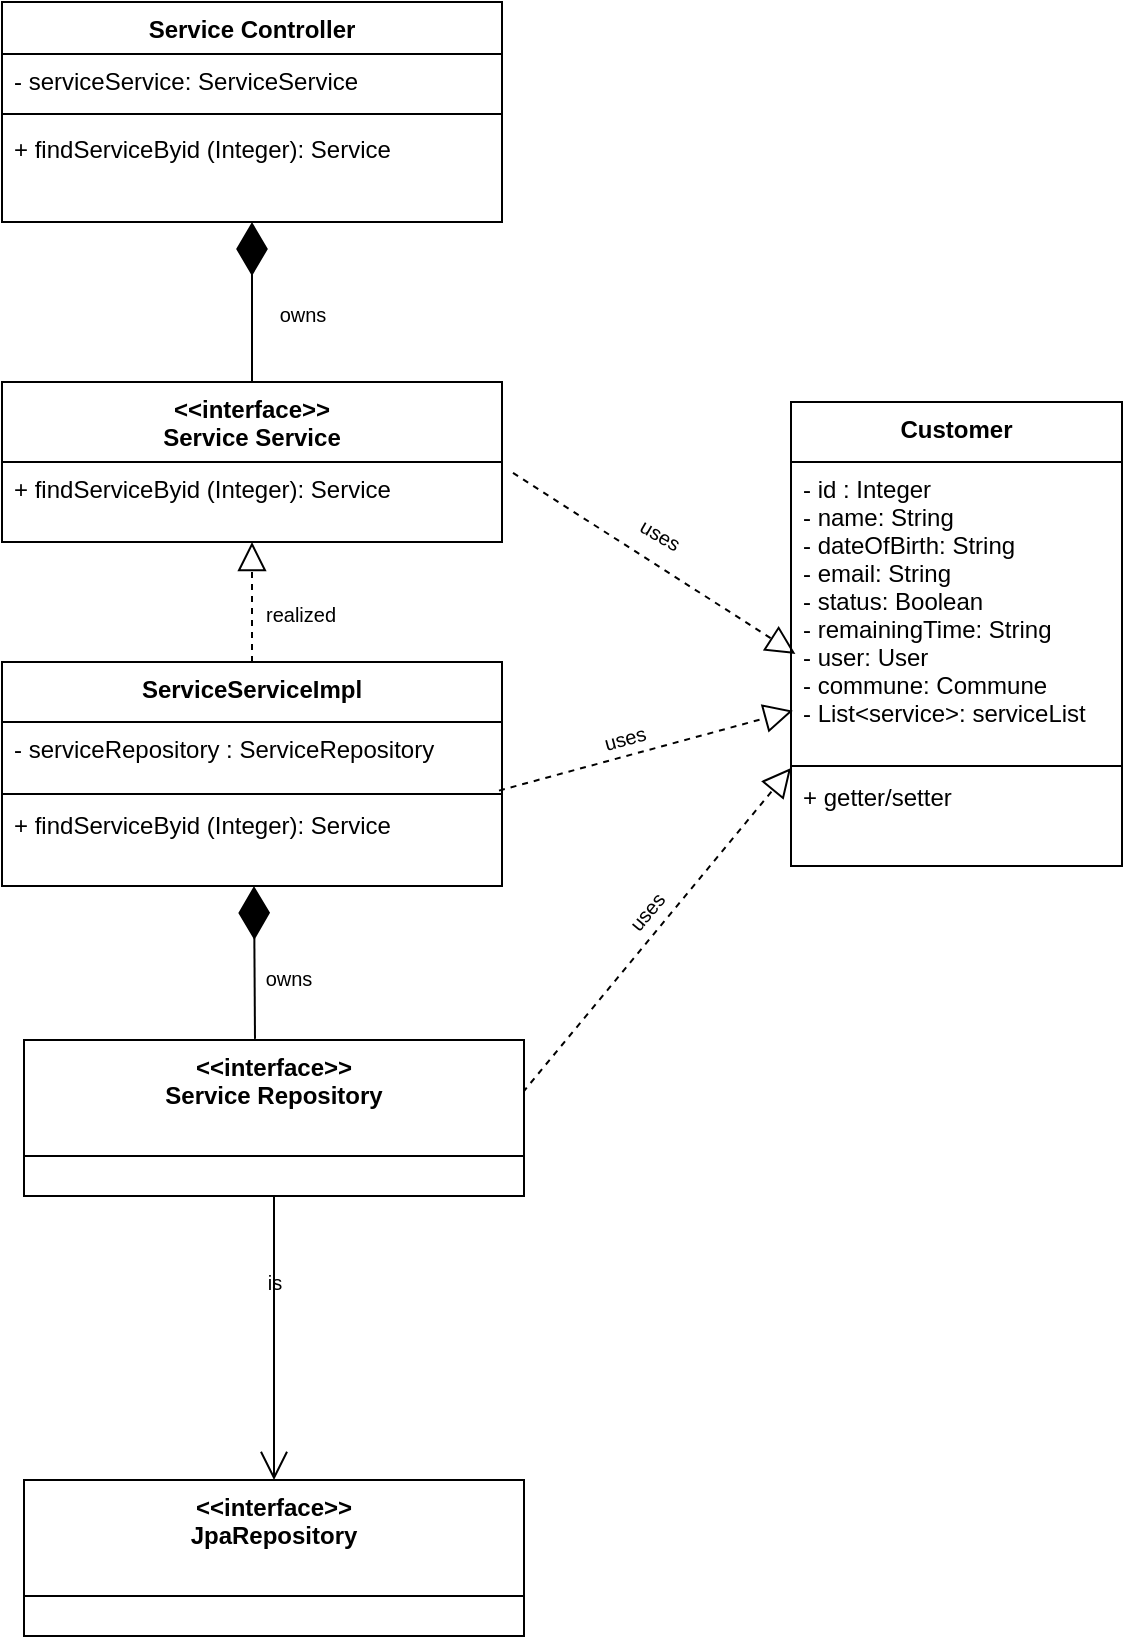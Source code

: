 <mxfile version="20.2.3" type="device"><diagram id="C5RBs43oDa-KdzZeNtuy" name="Page-1"><mxGraphModel dx="11" dy="3121" grid="1" gridSize="10" guides="1" tooltips="1" connect="1" arrows="1" fold="1" page="1" pageScale="1" pageWidth="827" pageHeight="1169" math="0" shadow="0"><root><mxCell id="WIyWlLk6GJQsqaUBKTNV-0"/><mxCell id="WIyWlLk6GJQsqaUBKTNV-1" parent="WIyWlLk6GJQsqaUBKTNV-0"/><mxCell id="0q4zFzWympOafhljlDaw-77" value="Customer" style="swimlane;fontStyle=1;align=center;verticalAlign=top;childLayout=stackLayout;horizontal=1;startSize=30;horizontalStack=0;resizeParent=1;resizeLast=0;collapsible=1;marginBottom=0;rounded=0;shadow=0;strokeWidth=1;" parent="WIyWlLk6GJQsqaUBKTNV-1" vertex="1"><mxGeometry x="2154.5" y="-2080" width="165.5" height="232" as="geometry"><mxRectangle x="230" y="140" width="160" height="26" as="alternateBounds"/></mxGeometry></mxCell><mxCell id="0q4zFzWympOafhljlDaw-78" value="- id : Integer&#10;- name: String&#10;- dateOfBirth: String&#10;- email: String&#10;- status: Boolean&#10;- remainingTime: String&#10;- user: User&#10;- commune: Commune&#10;- List&lt;service&gt;: serviceList" style="text;align=left;verticalAlign=top;spacingLeft=4;spacingRight=4;overflow=hidden;rotatable=0;points=[[0,0.5],[1,0.5]];portConstraint=eastwest;" parent="0q4zFzWympOafhljlDaw-77" vertex="1"><mxGeometry y="30" width="165.5" height="150" as="geometry"/></mxCell><mxCell id="0q4zFzWympOafhljlDaw-79" value="" style="line;html=1;strokeWidth=1;align=left;verticalAlign=middle;spacingTop=-1;spacingLeft=3;spacingRight=3;rotatable=0;labelPosition=right;points=[];portConstraint=eastwest;" parent="0q4zFzWympOafhljlDaw-77" vertex="1"><mxGeometry y="180" width="165.5" height="4" as="geometry"/></mxCell><mxCell id="0q4zFzWympOafhljlDaw-80" value="+ getter/setter" style="text;align=left;verticalAlign=top;spacingLeft=4;spacingRight=4;overflow=hidden;rotatable=0;points=[[0,0.5],[1,0.5]];portConstraint=eastwest;" parent="0q4zFzWympOafhljlDaw-77" vertex="1"><mxGeometry y="184" width="165.5" height="48" as="geometry"/></mxCell><mxCell id="0q4zFzWympOafhljlDaw-103" value="Service Controller" style="swimlane;fontStyle=1;align=center;verticalAlign=top;childLayout=stackLayout;horizontal=1;startSize=26;horizontalStack=0;resizeParent=1;resizeLast=0;collapsible=1;marginBottom=0;rounded=0;shadow=0;strokeWidth=1;" parent="WIyWlLk6GJQsqaUBKTNV-1" vertex="1"><mxGeometry x="1760" y="-2280" width="250" height="110" as="geometry"><mxRectangle x="230" y="140" width="160" height="26" as="alternateBounds"/></mxGeometry></mxCell><mxCell id="0q4zFzWympOafhljlDaw-104" value="- serviceService: ServiceService" style="text;align=left;verticalAlign=top;spacingLeft=4;spacingRight=4;overflow=hidden;rotatable=0;points=[[0,0.5],[1,0.5]];portConstraint=eastwest;" parent="0q4zFzWympOafhljlDaw-103" vertex="1"><mxGeometry y="26" width="250" height="26" as="geometry"/></mxCell><mxCell id="0q4zFzWympOafhljlDaw-105" value="" style="line;html=1;strokeWidth=1;align=left;verticalAlign=middle;spacingTop=-1;spacingLeft=3;spacingRight=3;rotatable=0;labelPosition=right;points=[];portConstraint=eastwest;" parent="0q4zFzWympOafhljlDaw-103" vertex="1"><mxGeometry y="52" width="250" height="8" as="geometry"/></mxCell><mxCell id="0q4zFzWympOafhljlDaw-106" value="+ findServiceByid (Integer): Service" style="text;align=left;verticalAlign=top;spacingLeft=4;spacingRight=4;overflow=hidden;rotatable=0;points=[[0,0.5],[1,0.5]];portConstraint=eastwest;" parent="0q4zFzWympOafhljlDaw-103" vertex="1"><mxGeometry y="60" width="250" height="50" as="geometry"/></mxCell><mxCell id="0q4zFzWympOafhljlDaw-107" value="&lt;&lt;interface&gt;&gt;&#10;Service Service" style="swimlane;fontStyle=1;align=center;verticalAlign=top;childLayout=stackLayout;horizontal=1;startSize=40;horizontalStack=0;resizeParent=1;resizeLast=0;collapsible=1;marginBottom=0;rounded=0;shadow=0;strokeWidth=1;" parent="WIyWlLk6GJQsqaUBKTNV-1" vertex="1"><mxGeometry x="1760" y="-2090" width="250" height="80" as="geometry"><mxRectangle x="230" y="140" width="160" height="26" as="alternateBounds"/></mxGeometry></mxCell><mxCell id="0q4zFzWympOafhljlDaw-108" value="+ findServiceByid (Integer): Service" style="text;align=left;verticalAlign=top;spacingLeft=4;spacingRight=4;overflow=hidden;rotatable=0;points=[[0,0.5],[1,0.5]];portConstraint=eastwest;" parent="0q4zFzWympOafhljlDaw-107" vertex="1"><mxGeometry y="40" width="250" height="34" as="geometry"/></mxCell><mxCell id="0q4zFzWympOafhljlDaw-109" value="ServiceServiceImpl" style="swimlane;fontStyle=1;align=center;verticalAlign=top;childLayout=stackLayout;horizontal=1;startSize=30;horizontalStack=0;resizeParent=1;resizeLast=0;collapsible=1;marginBottom=0;rounded=0;shadow=0;strokeWidth=1;" parent="WIyWlLk6GJQsqaUBKTNV-1" vertex="1"><mxGeometry x="1760" y="-1950" width="250" height="112" as="geometry"><mxRectangle x="230" y="140" width="160" height="26" as="alternateBounds"/></mxGeometry></mxCell><mxCell id="0q4zFzWympOafhljlDaw-110" value="- serviceRepository : ServiceRepository" style="text;align=left;verticalAlign=top;spacingLeft=4;spacingRight=4;overflow=hidden;rotatable=0;points=[[0,0.5],[1,0.5]];portConstraint=eastwest;" parent="0q4zFzWympOafhljlDaw-109" vertex="1"><mxGeometry y="30" width="250" height="34" as="geometry"/></mxCell><mxCell id="0q4zFzWympOafhljlDaw-111" value="" style="line;html=1;strokeWidth=1;align=left;verticalAlign=middle;spacingTop=-1;spacingLeft=3;spacingRight=3;rotatable=0;labelPosition=right;points=[];portConstraint=eastwest;" parent="0q4zFzWympOafhljlDaw-109" vertex="1"><mxGeometry y="64" width="250" height="4" as="geometry"/></mxCell><mxCell id="0q4zFzWympOafhljlDaw-112" value="+ findServiceByid (Integer): Service" style="text;align=left;verticalAlign=top;spacingLeft=4;spacingRight=4;overflow=hidden;rotatable=0;points=[[0,0.5],[1,0.5]];portConstraint=eastwest;" parent="0q4zFzWympOafhljlDaw-109" vertex="1"><mxGeometry y="68" width="250" height="44" as="geometry"/></mxCell><mxCell id="0q4zFzWympOafhljlDaw-113" value="" style="endArrow=diamondThin;endFill=1;endSize=24;html=1;rounded=0;exitX=0.5;exitY=0;exitDx=0;exitDy=0;entryX=0.5;entryY=1;entryDx=0;entryDy=0;" parent="WIyWlLk6GJQsqaUBKTNV-1" source="0q4zFzWympOafhljlDaw-107" target="0q4zFzWympOafhljlDaw-103" edge="1"><mxGeometry width="160" relative="1" as="geometry"><mxPoint x="-530.34" y="-2089.62" as="sourcePoint"/><mxPoint x="-490" y="-2090" as="targetPoint"/></mxGeometry></mxCell><mxCell id="0q4zFzWympOafhljlDaw-114" value="&lt;font style=&quot;font-size: 10px;&quot;&gt;owns&lt;/font&gt;" style="text;html=1;align=center;verticalAlign=middle;resizable=0;points=[];autosize=1;strokeColor=none;fillColor=none;fontSize=8;" parent="WIyWlLk6GJQsqaUBKTNV-1" vertex="1"><mxGeometry x="1890" y="-2134" width="40" height="20" as="geometry"/></mxCell><mxCell id="0q4zFzWympOafhljlDaw-115" value="" style="endArrow=block;dashed=1;endFill=0;endSize=12;html=1;rounded=0;fontSize=8;entryX=0.5;entryY=1;entryDx=0;entryDy=0;exitX=0.5;exitY=0;exitDx=0;exitDy=0;" parent="WIyWlLk6GJQsqaUBKTNV-1" source="0q4zFzWympOafhljlDaw-109" target="0q4zFzWympOafhljlDaw-107" edge="1"><mxGeometry width="160" relative="1" as="geometry"><mxPoint x="1720" y="-1970" as="sourcePoint"/><mxPoint x="1880" y="-1970" as="targetPoint"/></mxGeometry></mxCell><mxCell id="0q4zFzWympOafhljlDaw-116" value="&lt;font style=&quot;font-size: 10px;&quot;&gt;realized&lt;/font&gt;" style="text;html=1;align=center;verticalAlign=middle;resizable=0;points=[];autosize=1;strokeColor=none;fillColor=none;fontSize=8;strokeWidth=3;" parent="WIyWlLk6GJQsqaUBKTNV-1" vertex="1"><mxGeometry x="1884" y="-1984" width="50" height="20" as="geometry"/></mxCell><mxCell id="0q4zFzWympOafhljlDaw-117" value="" style="endArrow=diamondThin;endFill=1;endSize=24;html=1;rounded=0;exitX=0.51;exitY=-0.02;exitDx=0;exitDy=0;entryX=0.504;entryY=1.011;entryDx=0;entryDy=0;entryPerimeter=0;exitPerimeter=0;" parent="WIyWlLk6GJQsqaUBKTNV-1" target="0q4zFzWympOafhljlDaw-112" edge="1"><mxGeometry width="160" relative="1" as="geometry"><mxPoint x="1886.5" y="-1761.56" as="sourcePoint"/><mxPoint x="1885" y="-1838" as="targetPoint"/><Array as="points"><mxPoint x="1886" y="-1838"/></Array></mxGeometry></mxCell><mxCell id="0q4zFzWympOafhljlDaw-118" value="&lt;font style=&quot;font-size: 10px;&quot;&gt;owns&lt;/font&gt;" style="text;html=1;align=center;verticalAlign=middle;resizable=0;points=[];autosize=1;strokeColor=none;fillColor=none;fontSize=8;" parent="WIyWlLk6GJQsqaUBKTNV-1" vertex="1"><mxGeometry x="1883" y="-1802" width="40" height="20" as="geometry"/></mxCell><mxCell id="0q4zFzWympOafhljlDaw-119" value="&lt;&lt;interface&gt;&gt;&#10;JpaRepository" style="swimlane;fontStyle=1;align=center;verticalAlign=top;childLayout=stackLayout;horizontal=1;startSize=58;horizontalStack=0;resizeParent=1;resizeLast=0;collapsible=1;marginBottom=0;rounded=0;shadow=0;strokeWidth=1;" parent="WIyWlLk6GJQsqaUBKTNV-1" vertex="1"><mxGeometry x="1771" y="-1541" width="250" height="78" as="geometry"><mxRectangle x="230" y="140" width="160" height="26" as="alternateBounds"/></mxGeometry></mxCell><mxCell id="0q4zFzWympOafhljlDaw-120" value="" style="endArrow=open;endFill=1;endSize=12;html=1;rounded=0;fontSize=10;exitX=0.5;exitY=1;exitDx=0;exitDy=0;entryX=0.5;entryY=0;entryDx=0;entryDy=0;" parent="WIyWlLk6GJQsqaUBKTNV-1" target="0q4zFzWympOafhljlDaw-119" edge="1" source="0q4zFzWympOafhljlDaw-141"><mxGeometry width="160" relative="1" as="geometry"><mxPoint x="1884" y="-1682.0" as="sourcePoint"/><mxPoint x="1885.5" y="-1541" as="targetPoint"/></mxGeometry></mxCell><mxCell id="0q4zFzWympOafhljlDaw-121" value="is" style="text;html=1;align=center;verticalAlign=middle;resizable=0;points=[];autosize=1;strokeColor=none;fillColor=none;fontSize=10;" parent="WIyWlLk6GJQsqaUBKTNV-1" vertex="1"><mxGeometry x="1886" y="-1650" width="20" height="20" as="geometry"/></mxCell><mxCell id="0q4zFzWympOafhljlDaw-135" value="" style="endArrow=block;dashed=1;endFill=0;endSize=12;html=1;rounded=0;fontSize=10;entryX=-0.011;entryY=0.64;entryDx=0;entryDy=0;entryPerimeter=0;exitX=1.022;exitY=0.161;exitDx=0;exitDy=0;exitPerimeter=0;" parent="WIyWlLk6GJQsqaUBKTNV-1" source="0q4zFzWympOafhljlDaw-108" edge="1"><mxGeometry width="160" relative="1" as="geometry"><mxPoint x="2256.45" y="-2046.238" as="sourcePoint"/><mxPoint x="2156.69" y="-1954" as="targetPoint"/></mxGeometry></mxCell><mxCell id="0q4zFzWympOafhljlDaw-136" value="" style="endArrow=block;dashed=1;endFill=0;endSize=12;html=1;rounded=0;fontSize=10;entryX=-0.017;entryY=0.829;entryDx=0;entryDy=0;entryPerimeter=0;exitX=0.994;exitY=-0.084;exitDx=0;exitDy=0;exitPerimeter=0;" parent="WIyWlLk6GJQsqaUBKTNV-1" source="0q4zFzWympOafhljlDaw-112" edge="1"><mxGeometry width="160" relative="1" as="geometry"><mxPoint x="2049" y="-1799.996" as="sourcePoint"/><mxPoint x="2155.43" y="-1925.65" as="targetPoint"/></mxGeometry></mxCell><mxCell id="0q4zFzWympOafhljlDaw-137" value="" style="endArrow=block;dashed=1;endFill=0;endSize=12;html=1;rounded=0;fontSize=10;entryX=0;entryY=1.02;entryDx=0;entryDy=0;entryPerimeter=0;exitX=1;exitY=0.5;exitDx=0;exitDy=0;" parent="WIyWlLk6GJQsqaUBKTNV-1" target="0q4zFzWympOafhljlDaw-78" edge="1"><mxGeometry width="160" relative="1" as="geometry"><mxPoint x="2009" y="-1721" as="sourcePoint"/><mxPoint x="2159" y="-1899.984" as="targetPoint"/></mxGeometry></mxCell><mxCell id="0q4zFzWympOafhljlDaw-138" value="uses" style="text;html=1;align=center;verticalAlign=middle;resizable=0;points=[];autosize=1;strokeColor=none;fillColor=none;fontSize=10;rotation=-50;" parent="WIyWlLk6GJQsqaUBKTNV-1" vertex="1"><mxGeometry x="2062" y="-1835" width="40" height="20" as="geometry"/></mxCell><mxCell id="0q4zFzWympOafhljlDaw-139" value="uses" style="text;html=1;align=center;verticalAlign=middle;resizable=0;points=[];autosize=1;strokeColor=none;fillColor=none;fontSize=10;rotation=-15;" parent="WIyWlLk6GJQsqaUBKTNV-1" vertex="1"><mxGeometry x="2051" y="-1922" width="40" height="20" as="geometry"/></mxCell><mxCell id="0q4zFzWympOafhljlDaw-140" value="uses" style="text;html=1;align=center;verticalAlign=middle;resizable=0;points=[];autosize=1;strokeColor=none;fillColor=none;fontSize=10;rotation=30;" parent="WIyWlLk6GJQsqaUBKTNV-1" vertex="1"><mxGeometry x="2069" y="-2024" width="40" height="20" as="geometry"/></mxCell><mxCell id="0q4zFzWympOafhljlDaw-141" value="&lt;&lt;interface&gt;&gt;&#10;Service Repository" style="swimlane;fontStyle=1;align=center;verticalAlign=top;childLayout=stackLayout;horizontal=1;startSize=58;horizontalStack=0;resizeParent=1;resizeLast=0;collapsible=1;marginBottom=0;rounded=0;shadow=0;strokeWidth=1;" parent="WIyWlLk6GJQsqaUBKTNV-1" vertex="1"><mxGeometry x="1771" y="-1761" width="250" height="78" as="geometry"><mxRectangle x="230" y="140" width="160" height="26" as="alternateBounds"/></mxGeometry></mxCell></root></mxGraphModel></diagram></mxfile>